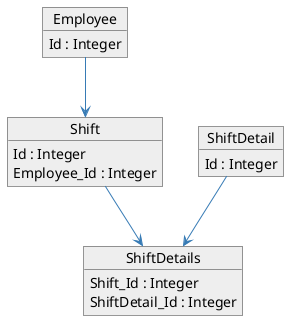 @startuml
skinparam object {

    BorderColor #333333
    BackgroundColor #eeeeee

    ArrowColor #377bb5
    ArrowFontColor #333333

}

object Employee
Employee : Id : Integer

object Shift
Shift : Id : Integer
Shift : Employee_Id : Integer

object ShiftDetail
ShiftDetail : Id : Integer

object ShiftDetails
ShiftDetails : Shift_Id : Integer
ShiftDetails : ShiftDetail_Id : Integer

Employee --> Shift
Shift --> ShiftDetails
ShiftDetail --> ShiftDetails

@enduml

